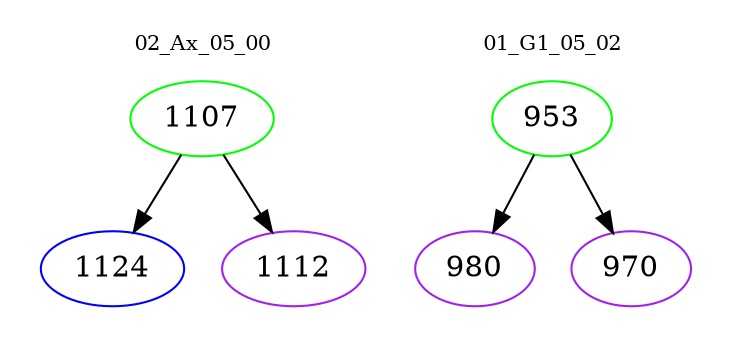 digraph{
subgraph cluster_0 {
color = white
label = "02_Ax_05_00";
fontsize=10;
T0_1107 [label="1107", color="green"]
T0_1107 -> T0_1124 [color="black"]
T0_1124 [label="1124", color="blue"]
T0_1107 -> T0_1112 [color="black"]
T0_1112 [label="1112", color="purple"]
}
subgraph cluster_1 {
color = white
label = "01_G1_05_02";
fontsize=10;
T1_953 [label="953", color="green"]
T1_953 -> T1_980 [color="black"]
T1_980 [label="980", color="purple"]
T1_953 -> T1_970 [color="black"]
T1_970 [label="970", color="purple"]
}
}
